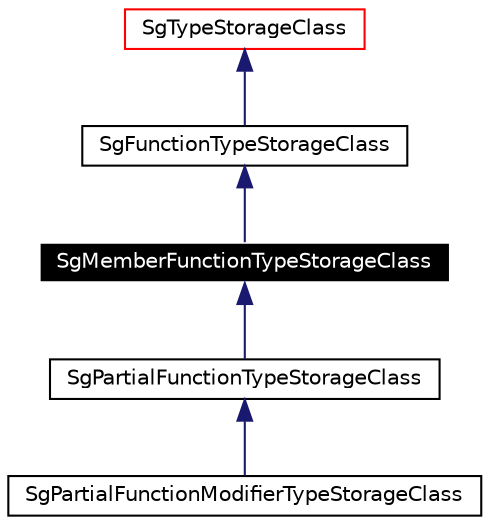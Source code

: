 digraph G
{
  edge [fontname="Helvetica",fontsize=10,labelfontname="Helvetica",labelfontsize=10];
  node [fontname="Helvetica",fontsize=10,shape=record];
  Node1 [label="SgMemberFunctionTypeStorageClass",height=0.2,width=0.4,color="white", fillcolor="black", style="filled" fontcolor="white"];
  Node2 -> Node1 [dir=back,color="midnightblue",fontsize=10,style="solid",fontname="Helvetica"];
  Node2 [label="SgFunctionTypeStorageClass",height=0.2,width=0.4,color="black",URL="$classSgFunctionTypeStorageClass.html"];
  Node3 -> Node2 [dir=back,color="midnightblue",fontsize=10,style="solid",fontname="Helvetica"];
  Node3 [label="SgTypeStorageClass",height=0.2,width=0.4,color="red",URL="$classSgTypeStorageClass.html"];
  Node1 -> Node4 [dir=back,color="midnightblue",fontsize=10,style="solid",fontname="Helvetica"];
  Node4 [label="SgPartialFunctionTypeStorageClass",height=0.2,width=0.4,color="black",URL="$classSgPartialFunctionTypeStorageClass.html"];
  Node4 -> Node5 [dir=back,color="midnightblue",fontsize=10,style="solid",fontname="Helvetica"];
  Node5 [label="SgPartialFunctionModifierTypeStorageClass",height=0.2,width=0.4,color="black",URL="$classSgPartialFunctionModifierTypeStorageClass.html"];
}

